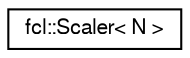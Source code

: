 digraph "Graphical Class Hierarchy"
{
  edge [fontname="FreeSans",fontsize="10",labelfontname="FreeSans",labelfontsize="10"];
  node [fontname="FreeSans",fontsize="10",shape=record];
  rankdir="LR";
  Node1 [label="fcl::Scaler\< N \>",height=0.2,width=0.4,color="black", fillcolor="white", style="filled",URL="$a00169.html"];
}
